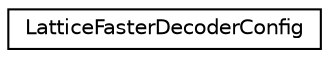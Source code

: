 digraph "Graphical Class Hierarchy"
{
  edge [fontname="Helvetica",fontsize="10",labelfontname="Helvetica",labelfontsize="10"];
  node [fontname="Helvetica",fontsize="10",shape=record];
  rankdir="LR";
  Node0 [label="LatticeFasterDecoderConfig",height=0.2,width=0.4,color="black", fillcolor="white", style="filled",URL="$structkaldi_1_1LatticeFasterDecoderConfig.html"];
}
